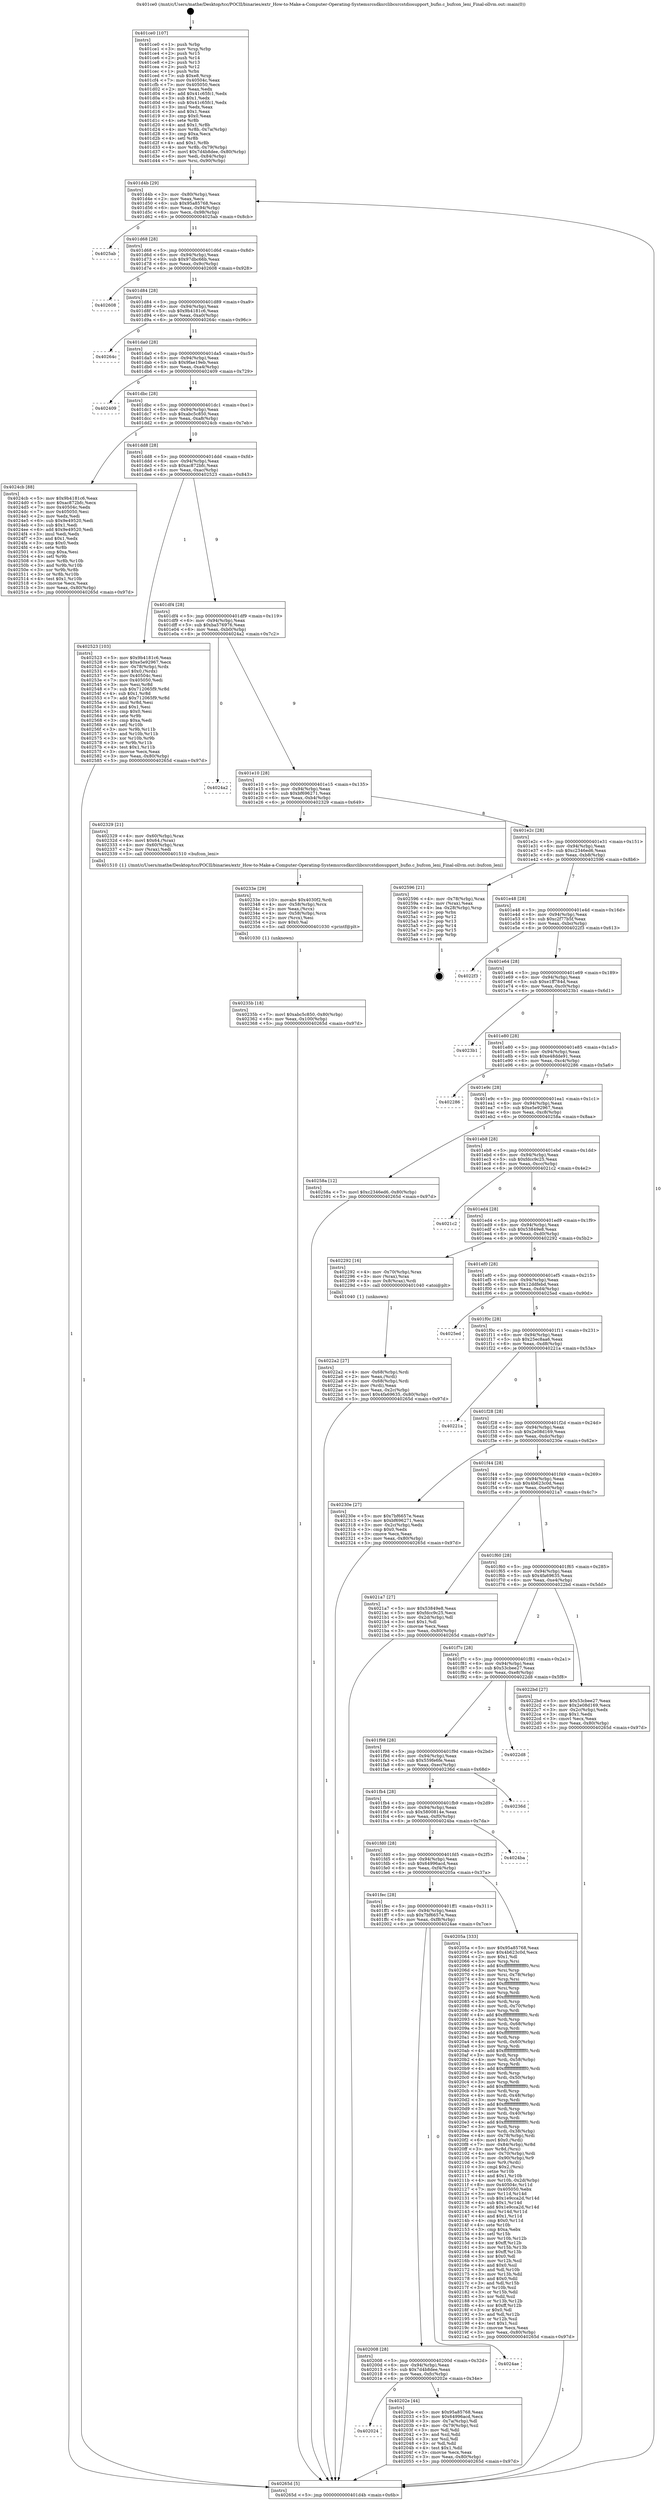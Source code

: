 digraph "0x401ce0" {
  label = "0x401ce0 (/mnt/c/Users/mathe/Desktop/tcc/POCII/binaries/extr_How-to-Make-a-Computer-Operating-Systemsrcsdksrclibcsrcstdiosupport_bufio.c_bufcon_leni_Final-ollvm.out::main(0))"
  labelloc = "t"
  node[shape=record]

  Entry [label="",width=0.3,height=0.3,shape=circle,fillcolor=black,style=filled]
  "0x401d4b" [label="{
     0x401d4b [29]\l
     | [instrs]\l
     &nbsp;&nbsp;0x401d4b \<+3\>: mov -0x80(%rbp),%eax\l
     &nbsp;&nbsp;0x401d4e \<+2\>: mov %eax,%ecx\l
     &nbsp;&nbsp;0x401d50 \<+6\>: sub $0x95a85768,%ecx\l
     &nbsp;&nbsp;0x401d56 \<+6\>: mov %eax,-0x94(%rbp)\l
     &nbsp;&nbsp;0x401d5c \<+6\>: mov %ecx,-0x98(%rbp)\l
     &nbsp;&nbsp;0x401d62 \<+6\>: je 00000000004025ab \<main+0x8cb\>\l
  }"]
  "0x4025ab" [label="{
     0x4025ab\l
  }", style=dashed]
  "0x401d68" [label="{
     0x401d68 [28]\l
     | [instrs]\l
     &nbsp;&nbsp;0x401d68 \<+5\>: jmp 0000000000401d6d \<main+0x8d\>\l
     &nbsp;&nbsp;0x401d6d \<+6\>: mov -0x94(%rbp),%eax\l
     &nbsp;&nbsp;0x401d73 \<+5\>: sub $0x97dbc66b,%eax\l
     &nbsp;&nbsp;0x401d78 \<+6\>: mov %eax,-0x9c(%rbp)\l
     &nbsp;&nbsp;0x401d7e \<+6\>: je 0000000000402608 \<main+0x928\>\l
  }"]
  Exit [label="",width=0.3,height=0.3,shape=circle,fillcolor=black,style=filled,peripheries=2]
  "0x402608" [label="{
     0x402608\l
  }", style=dashed]
  "0x401d84" [label="{
     0x401d84 [28]\l
     | [instrs]\l
     &nbsp;&nbsp;0x401d84 \<+5\>: jmp 0000000000401d89 \<main+0xa9\>\l
     &nbsp;&nbsp;0x401d89 \<+6\>: mov -0x94(%rbp),%eax\l
     &nbsp;&nbsp;0x401d8f \<+5\>: sub $0x9b4181c6,%eax\l
     &nbsp;&nbsp;0x401d94 \<+6\>: mov %eax,-0xa0(%rbp)\l
     &nbsp;&nbsp;0x401d9a \<+6\>: je 000000000040264c \<main+0x96c\>\l
  }"]
  "0x40235b" [label="{
     0x40235b [18]\l
     | [instrs]\l
     &nbsp;&nbsp;0x40235b \<+7\>: movl $0xabc5c850,-0x80(%rbp)\l
     &nbsp;&nbsp;0x402362 \<+6\>: mov %eax,-0x100(%rbp)\l
     &nbsp;&nbsp;0x402368 \<+5\>: jmp 000000000040265d \<main+0x97d\>\l
  }"]
  "0x40264c" [label="{
     0x40264c\l
  }", style=dashed]
  "0x401da0" [label="{
     0x401da0 [28]\l
     | [instrs]\l
     &nbsp;&nbsp;0x401da0 \<+5\>: jmp 0000000000401da5 \<main+0xc5\>\l
     &nbsp;&nbsp;0x401da5 \<+6\>: mov -0x94(%rbp),%eax\l
     &nbsp;&nbsp;0x401dab \<+5\>: sub $0x9fae19eb,%eax\l
     &nbsp;&nbsp;0x401db0 \<+6\>: mov %eax,-0xa4(%rbp)\l
     &nbsp;&nbsp;0x401db6 \<+6\>: je 0000000000402409 \<main+0x729\>\l
  }"]
  "0x40233e" [label="{
     0x40233e [29]\l
     | [instrs]\l
     &nbsp;&nbsp;0x40233e \<+10\>: movabs $0x4030f2,%rdi\l
     &nbsp;&nbsp;0x402348 \<+4\>: mov -0x58(%rbp),%rcx\l
     &nbsp;&nbsp;0x40234c \<+2\>: mov %eax,(%rcx)\l
     &nbsp;&nbsp;0x40234e \<+4\>: mov -0x58(%rbp),%rcx\l
     &nbsp;&nbsp;0x402352 \<+2\>: mov (%rcx),%esi\l
     &nbsp;&nbsp;0x402354 \<+2\>: mov $0x0,%al\l
     &nbsp;&nbsp;0x402356 \<+5\>: call 0000000000401030 \<printf@plt\>\l
     | [calls]\l
     &nbsp;&nbsp;0x401030 \{1\} (unknown)\l
  }"]
  "0x402409" [label="{
     0x402409\l
  }", style=dashed]
  "0x401dbc" [label="{
     0x401dbc [28]\l
     | [instrs]\l
     &nbsp;&nbsp;0x401dbc \<+5\>: jmp 0000000000401dc1 \<main+0xe1\>\l
     &nbsp;&nbsp;0x401dc1 \<+6\>: mov -0x94(%rbp),%eax\l
     &nbsp;&nbsp;0x401dc7 \<+5\>: sub $0xabc5c850,%eax\l
     &nbsp;&nbsp;0x401dcc \<+6\>: mov %eax,-0xa8(%rbp)\l
     &nbsp;&nbsp;0x401dd2 \<+6\>: je 00000000004024cb \<main+0x7eb\>\l
  }"]
  "0x4022a2" [label="{
     0x4022a2 [27]\l
     | [instrs]\l
     &nbsp;&nbsp;0x4022a2 \<+4\>: mov -0x68(%rbp),%rdi\l
     &nbsp;&nbsp;0x4022a6 \<+2\>: mov %eax,(%rdi)\l
     &nbsp;&nbsp;0x4022a8 \<+4\>: mov -0x68(%rbp),%rdi\l
     &nbsp;&nbsp;0x4022ac \<+2\>: mov (%rdi),%eax\l
     &nbsp;&nbsp;0x4022ae \<+3\>: mov %eax,-0x2c(%rbp)\l
     &nbsp;&nbsp;0x4022b1 \<+7\>: movl $0x4fa69635,-0x80(%rbp)\l
     &nbsp;&nbsp;0x4022b8 \<+5\>: jmp 000000000040265d \<main+0x97d\>\l
  }"]
  "0x4024cb" [label="{
     0x4024cb [88]\l
     | [instrs]\l
     &nbsp;&nbsp;0x4024cb \<+5\>: mov $0x9b4181c6,%eax\l
     &nbsp;&nbsp;0x4024d0 \<+5\>: mov $0xac872bfc,%ecx\l
     &nbsp;&nbsp;0x4024d5 \<+7\>: mov 0x40504c,%edx\l
     &nbsp;&nbsp;0x4024dc \<+7\>: mov 0x405050,%esi\l
     &nbsp;&nbsp;0x4024e3 \<+2\>: mov %edx,%edi\l
     &nbsp;&nbsp;0x4024e5 \<+6\>: sub $0x9e49520,%edi\l
     &nbsp;&nbsp;0x4024eb \<+3\>: sub $0x1,%edi\l
     &nbsp;&nbsp;0x4024ee \<+6\>: add $0x9e49520,%edi\l
     &nbsp;&nbsp;0x4024f4 \<+3\>: imul %edi,%edx\l
     &nbsp;&nbsp;0x4024f7 \<+3\>: and $0x1,%edx\l
     &nbsp;&nbsp;0x4024fa \<+3\>: cmp $0x0,%edx\l
     &nbsp;&nbsp;0x4024fd \<+4\>: sete %r8b\l
     &nbsp;&nbsp;0x402501 \<+3\>: cmp $0xa,%esi\l
     &nbsp;&nbsp;0x402504 \<+4\>: setl %r9b\l
     &nbsp;&nbsp;0x402508 \<+3\>: mov %r8b,%r10b\l
     &nbsp;&nbsp;0x40250b \<+3\>: and %r9b,%r10b\l
     &nbsp;&nbsp;0x40250e \<+3\>: xor %r9b,%r8b\l
     &nbsp;&nbsp;0x402511 \<+3\>: or %r8b,%r10b\l
     &nbsp;&nbsp;0x402514 \<+4\>: test $0x1,%r10b\l
     &nbsp;&nbsp;0x402518 \<+3\>: cmovne %ecx,%eax\l
     &nbsp;&nbsp;0x40251b \<+3\>: mov %eax,-0x80(%rbp)\l
     &nbsp;&nbsp;0x40251e \<+5\>: jmp 000000000040265d \<main+0x97d\>\l
  }"]
  "0x401dd8" [label="{
     0x401dd8 [28]\l
     | [instrs]\l
     &nbsp;&nbsp;0x401dd8 \<+5\>: jmp 0000000000401ddd \<main+0xfd\>\l
     &nbsp;&nbsp;0x401ddd \<+6\>: mov -0x94(%rbp),%eax\l
     &nbsp;&nbsp;0x401de3 \<+5\>: sub $0xac872bfc,%eax\l
     &nbsp;&nbsp;0x401de8 \<+6\>: mov %eax,-0xac(%rbp)\l
     &nbsp;&nbsp;0x401dee \<+6\>: je 0000000000402523 \<main+0x843\>\l
  }"]
  "0x401ce0" [label="{
     0x401ce0 [107]\l
     | [instrs]\l
     &nbsp;&nbsp;0x401ce0 \<+1\>: push %rbp\l
     &nbsp;&nbsp;0x401ce1 \<+3\>: mov %rsp,%rbp\l
     &nbsp;&nbsp;0x401ce4 \<+2\>: push %r15\l
     &nbsp;&nbsp;0x401ce6 \<+2\>: push %r14\l
     &nbsp;&nbsp;0x401ce8 \<+2\>: push %r13\l
     &nbsp;&nbsp;0x401cea \<+2\>: push %r12\l
     &nbsp;&nbsp;0x401cec \<+1\>: push %rbx\l
     &nbsp;&nbsp;0x401ced \<+7\>: sub $0xe8,%rsp\l
     &nbsp;&nbsp;0x401cf4 \<+7\>: mov 0x40504c,%eax\l
     &nbsp;&nbsp;0x401cfb \<+7\>: mov 0x405050,%ecx\l
     &nbsp;&nbsp;0x401d02 \<+2\>: mov %eax,%edx\l
     &nbsp;&nbsp;0x401d04 \<+6\>: add $0x41c65fc1,%edx\l
     &nbsp;&nbsp;0x401d0a \<+3\>: sub $0x1,%edx\l
     &nbsp;&nbsp;0x401d0d \<+6\>: sub $0x41c65fc1,%edx\l
     &nbsp;&nbsp;0x401d13 \<+3\>: imul %edx,%eax\l
     &nbsp;&nbsp;0x401d16 \<+3\>: and $0x1,%eax\l
     &nbsp;&nbsp;0x401d19 \<+3\>: cmp $0x0,%eax\l
     &nbsp;&nbsp;0x401d1c \<+4\>: sete %r8b\l
     &nbsp;&nbsp;0x401d20 \<+4\>: and $0x1,%r8b\l
     &nbsp;&nbsp;0x401d24 \<+4\>: mov %r8b,-0x7a(%rbp)\l
     &nbsp;&nbsp;0x401d28 \<+3\>: cmp $0xa,%ecx\l
     &nbsp;&nbsp;0x401d2b \<+4\>: setl %r8b\l
     &nbsp;&nbsp;0x401d2f \<+4\>: and $0x1,%r8b\l
     &nbsp;&nbsp;0x401d33 \<+4\>: mov %r8b,-0x79(%rbp)\l
     &nbsp;&nbsp;0x401d37 \<+7\>: movl $0x7d4b8dee,-0x80(%rbp)\l
     &nbsp;&nbsp;0x401d3e \<+6\>: mov %edi,-0x84(%rbp)\l
     &nbsp;&nbsp;0x401d44 \<+7\>: mov %rsi,-0x90(%rbp)\l
  }"]
  "0x402523" [label="{
     0x402523 [103]\l
     | [instrs]\l
     &nbsp;&nbsp;0x402523 \<+5\>: mov $0x9b4181c6,%eax\l
     &nbsp;&nbsp;0x402528 \<+5\>: mov $0xe5e92967,%ecx\l
     &nbsp;&nbsp;0x40252d \<+4\>: mov -0x78(%rbp),%rdx\l
     &nbsp;&nbsp;0x402531 \<+6\>: movl $0x0,(%rdx)\l
     &nbsp;&nbsp;0x402537 \<+7\>: mov 0x40504c,%esi\l
     &nbsp;&nbsp;0x40253e \<+7\>: mov 0x405050,%edi\l
     &nbsp;&nbsp;0x402545 \<+3\>: mov %esi,%r8d\l
     &nbsp;&nbsp;0x402548 \<+7\>: sub $0x712065f9,%r8d\l
     &nbsp;&nbsp;0x40254f \<+4\>: sub $0x1,%r8d\l
     &nbsp;&nbsp;0x402553 \<+7\>: add $0x712065f9,%r8d\l
     &nbsp;&nbsp;0x40255a \<+4\>: imul %r8d,%esi\l
     &nbsp;&nbsp;0x40255e \<+3\>: and $0x1,%esi\l
     &nbsp;&nbsp;0x402561 \<+3\>: cmp $0x0,%esi\l
     &nbsp;&nbsp;0x402564 \<+4\>: sete %r9b\l
     &nbsp;&nbsp;0x402568 \<+3\>: cmp $0xa,%edi\l
     &nbsp;&nbsp;0x40256b \<+4\>: setl %r10b\l
     &nbsp;&nbsp;0x40256f \<+3\>: mov %r9b,%r11b\l
     &nbsp;&nbsp;0x402572 \<+3\>: and %r10b,%r11b\l
     &nbsp;&nbsp;0x402575 \<+3\>: xor %r10b,%r9b\l
     &nbsp;&nbsp;0x402578 \<+3\>: or %r9b,%r11b\l
     &nbsp;&nbsp;0x40257b \<+4\>: test $0x1,%r11b\l
     &nbsp;&nbsp;0x40257f \<+3\>: cmovne %ecx,%eax\l
     &nbsp;&nbsp;0x402582 \<+3\>: mov %eax,-0x80(%rbp)\l
     &nbsp;&nbsp;0x402585 \<+5\>: jmp 000000000040265d \<main+0x97d\>\l
  }"]
  "0x401df4" [label="{
     0x401df4 [28]\l
     | [instrs]\l
     &nbsp;&nbsp;0x401df4 \<+5\>: jmp 0000000000401df9 \<main+0x119\>\l
     &nbsp;&nbsp;0x401df9 \<+6\>: mov -0x94(%rbp),%eax\l
     &nbsp;&nbsp;0x401dff \<+5\>: sub $0xba576976,%eax\l
     &nbsp;&nbsp;0x401e04 \<+6\>: mov %eax,-0xb0(%rbp)\l
     &nbsp;&nbsp;0x401e0a \<+6\>: je 00000000004024a2 \<main+0x7c2\>\l
  }"]
  "0x40265d" [label="{
     0x40265d [5]\l
     | [instrs]\l
     &nbsp;&nbsp;0x40265d \<+5\>: jmp 0000000000401d4b \<main+0x6b\>\l
  }"]
  "0x4024a2" [label="{
     0x4024a2\l
  }", style=dashed]
  "0x401e10" [label="{
     0x401e10 [28]\l
     | [instrs]\l
     &nbsp;&nbsp;0x401e10 \<+5\>: jmp 0000000000401e15 \<main+0x135\>\l
     &nbsp;&nbsp;0x401e15 \<+6\>: mov -0x94(%rbp),%eax\l
     &nbsp;&nbsp;0x401e1b \<+5\>: sub $0xbf696271,%eax\l
     &nbsp;&nbsp;0x401e20 \<+6\>: mov %eax,-0xb4(%rbp)\l
     &nbsp;&nbsp;0x401e26 \<+6\>: je 0000000000402329 \<main+0x649\>\l
  }"]
  "0x402024" [label="{
     0x402024\l
  }", style=dashed]
  "0x402329" [label="{
     0x402329 [21]\l
     | [instrs]\l
     &nbsp;&nbsp;0x402329 \<+4\>: mov -0x60(%rbp),%rax\l
     &nbsp;&nbsp;0x40232d \<+6\>: movl $0x64,(%rax)\l
     &nbsp;&nbsp;0x402333 \<+4\>: mov -0x60(%rbp),%rax\l
     &nbsp;&nbsp;0x402337 \<+2\>: mov (%rax),%edi\l
     &nbsp;&nbsp;0x402339 \<+5\>: call 0000000000401510 \<bufcon_leni\>\l
     | [calls]\l
     &nbsp;&nbsp;0x401510 \{1\} (/mnt/c/Users/mathe/Desktop/tcc/POCII/binaries/extr_How-to-Make-a-Computer-Operating-Systemsrcsdksrclibcsrcstdiosupport_bufio.c_bufcon_leni_Final-ollvm.out::bufcon_leni)\l
  }"]
  "0x401e2c" [label="{
     0x401e2c [28]\l
     | [instrs]\l
     &nbsp;&nbsp;0x401e2c \<+5\>: jmp 0000000000401e31 \<main+0x151\>\l
     &nbsp;&nbsp;0x401e31 \<+6\>: mov -0x94(%rbp),%eax\l
     &nbsp;&nbsp;0x401e37 \<+5\>: sub $0xc2346ed6,%eax\l
     &nbsp;&nbsp;0x401e3c \<+6\>: mov %eax,-0xb8(%rbp)\l
     &nbsp;&nbsp;0x401e42 \<+6\>: je 0000000000402596 \<main+0x8b6\>\l
  }"]
  "0x40202e" [label="{
     0x40202e [44]\l
     | [instrs]\l
     &nbsp;&nbsp;0x40202e \<+5\>: mov $0x95a85768,%eax\l
     &nbsp;&nbsp;0x402033 \<+5\>: mov $0x64996acd,%ecx\l
     &nbsp;&nbsp;0x402038 \<+3\>: mov -0x7a(%rbp),%dl\l
     &nbsp;&nbsp;0x40203b \<+4\>: mov -0x79(%rbp),%sil\l
     &nbsp;&nbsp;0x40203f \<+3\>: mov %dl,%dil\l
     &nbsp;&nbsp;0x402042 \<+3\>: and %sil,%dil\l
     &nbsp;&nbsp;0x402045 \<+3\>: xor %sil,%dl\l
     &nbsp;&nbsp;0x402048 \<+3\>: or %dl,%dil\l
     &nbsp;&nbsp;0x40204b \<+4\>: test $0x1,%dil\l
     &nbsp;&nbsp;0x40204f \<+3\>: cmovne %ecx,%eax\l
     &nbsp;&nbsp;0x402052 \<+3\>: mov %eax,-0x80(%rbp)\l
     &nbsp;&nbsp;0x402055 \<+5\>: jmp 000000000040265d \<main+0x97d\>\l
  }"]
  "0x402596" [label="{
     0x402596 [21]\l
     | [instrs]\l
     &nbsp;&nbsp;0x402596 \<+4\>: mov -0x78(%rbp),%rax\l
     &nbsp;&nbsp;0x40259a \<+2\>: mov (%rax),%eax\l
     &nbsp;&nbsp;0x40259c \<+4\>: lea -0x28(%rbp),%rsp\l
     &nbsp;&nbsp;0x4025a0 \<+1\>: pop %rbx\l
     &nbsp;&nbsp;0x4025a1 \<+2\>: pop %r12\l
     &nbsp;&nbsp;0x4025a3 \<+2\>: pop %r13\l
     &nbsp;&nbsp;0x4025a5 \<+2\>: pop %r14\l
     &nbsp;&nbsp;0x4025a7 \<+2\>: pop %r15\l
     &nbsp;&nbsp;0x4025a9 \<+1\>: pop %rbp\l
     &nbsp;&nbsp;0x4025aa \<+1\>: ret\l
  }"]
  "0x401e48" [label="{
     0x401e48 [28]\l
     | [instrs]\l
     &nbsp;&nbsp;0x401e48 \<+5\>: jmp 0000000000401e4d \<main+0x16d\>\l
     &nbsp;&nbsp;0x401e4d \<+6\>: mov -0x94(%rbp),%eax\l
     &nbsp;&nbsp;0x401e53 \<+5\>: sub $0xc2f77b5f,%eax\l
     &nbsp;&nbsp;0x401e58 \<+6\>: mov %eax,-0xbc(%rbp)\l
     &nbsp;&nbsp;0x401e5e \<+6\>: je 00000000004022f3 \<main+0x613\>\l
  }"]
  "0x402008" [label="{
     0x402008 [28]\l
     | [instrs]\l
     &nbsp;&nbsp;0x402008 \<+5\>: jmp 000000000040200d \<main+0x32d\>\l
     &nbsp;&nbsp;0x40200d \<+6\>: mov -0x94(%rbp),%eax\l
     &nbsp;&nbsp;0x402013 \<+5\>: sub $0x7d4b8dee,%eax\l
     &nbsp;&nbsp;0x402018 \<+6\>: mov %eax,-0xfc(%rbp)\l
     &nbsp;&nbsp;0x40201e \<+6\>: je 000000000040202e \<main+0x34e\>\l
  }"]
  "0x4022f3" [label="{
     0x4022f3\l
  }", style=dashed]
  "0x401e64" [label="{
     0x401e64 [28]\l
     | [instrs]\l
     &nbsp;&nbsp;0x401e64 \<+5\>: jmp 0000000000401e69 \<main+0x189\>\l
     &nbsp;&nbsp;0x401e69 \<+6\>: mov -0x94(%rbp),%eax\l
     &nbsp;&nbsp;0x401e6f \<+5\>: sub $0xe1ff784d,%eax\l
     &nbsp;&nbsp;0x401e74 \<+6\>: mov %eax,-0xc0(%rbp)\l
     &nbsp;&nbsp;0x401e7a \<+6\>: je 00000000004023b1 \<main+0x6d1\>\l
  }"]
  "0x4024ae" [label="{
     0x4024ae\l
  }", style=dashed]
  "0x4023b1" [label="{
     0x4023b1\l
  }", style=dashed]
  "0x401e80" [label="{
     0x401e80 [28]\l
     | [instrs]\l
     &nbsp;&nbsp;0x401e80 \<+5\>: jmp 0000000000401e85 \<main+0x1a5\>\l
     &nbsp;&nbsp;0x401e85 \<+6\>: mov -0x94(%rbp),%eax\l
     &nbsp;&nbsp;0x401e8b \<+5\>: sub $0xe48dde91,%eax\l
     &nbsp;&nbsp;0x401e90 \<+6\>: mov %eax,-0xc4(%rbp)\l
     &nbsp;&nbsp;0x401e96 \<+6\>: je 0000000000402286 \<main+0x5a6\>\l
  }"]
  "0x401fec" [label="{
     0x401fec [28]\l
     | [instrs]\l
     &nbsp;&nbsp;0x401fec \<+5\>: jmp 0000000000401ff1 \<main+0x311\>\l
     &nbsp;&nbsp;0x401ff1 \<+6\>: mov -0x94(%rbp),%eax\l
     &nbsp;&nbsp;0x401ff7 \<+5\>: sub $0x7bf6657e,%eax\l
     &nbsp;&nbsp;0x401ffc \<+6\>: mov %eax,-0xf8(%rbp)\l
     &nbsp;&nbsp;0x402002 \<+6\>: je 00000000004024ae \<main+0x7ce\>\l
  }"]
  "0x402286" [label="{
     0x402286\l
  }", style=dashed]
  "0x401e9c" [label="{
     0x401e9c [28]\l
     | [instrs]\l
     &nbsp;&nbsp;0x401e9c \<+5\>: jmp 0000000000401ea1 \<main+0x1c1\>\l
     &nbsp;&nbsp;0x401ea1 \<+6\>: mov -0x94(%rbp),%eax\l
     &nbsp;&nbsp;0x401ea7 \<+5\>: sub $0xe5e92967,%eax\l
     &nbsp;&nbsp;0x401eac \<+6\>: mov %eax,-0xc8(%rbp)\l
     &nbsp;&nbsp;0x401eb2 \<+6\>: je 000000000040258a \<main+0x8aa\>\l
  }"]
  "0x40205a" [label="{
     0x40205a [333]\l
     | [instrs]\l
     &nbsp;&nbsp;0x40205a \<+5\>: mov $0x95a85768,%eax\l
     &nbsp;&nbsp;0x40205f \<+5\>: mov $0x4b623c0d,%ecx\l
     &nbsp;&nbsp;0x402064 \<+2\>: mov $0x1,%dl\l
     &nbsp;&nbsp;0x402066 \<+3\>: mov %rsp,%rsi\l
     &nbsp;&nbsp;0x402069 \<+4\>: add $0xfffffffffffffff0,%rsi\l
     &nbsp;&nbsp;0x40206d \<+3\>: mov %rsi,%rsp\l
     &nbsp;&nbsp;0x402070 \<+4\>: mov %rsi,-0x78(%rbp)\l
     &nbsp;&nbsp;0x402074 \<+3\>: mov %rsp,%rsi\l
     &nbsp;&nbsp;0x402077 \<+4\>: add $0xfffffffffffffff0,%rsi\l
     &nbsp;&nbsp;0x40207b \<+3\>: mov %rsi,%rsp\l
     &nbsp;&nbsp;0x40207e \<+3\>: mov %rsp,%rdi\l
     &nbsp;&nbsp;0x402081 \<+4\>: add $0xfffffffffffffff0,%rdi\l
     &nbsp;&nbsp;0x402085 \<+3\>: mov %rdi,%rsp\l
     &nbsp;&nbsp;0x402088 \<+4\>: mov %rdi,-0x70(%rbp)\l
     &nbsp;&nbsp;0x40208c \<+3\>: mov %rsp,%rdi\l
     &nbsp;&nbsp;0x40208f \<+4\>: add $0xfffffffffffffff0,%rdi\l
     &nbsp;&nbsp;0x402093 \<+3\>: mov %rdi,%rsp\l
     &nbsp;&nbsp;0x402096 \<+4\>: mov %rdi,-0x68(%rbp)\l
     &nbsp;&nbsp;0x40209a \<+3\>: mov %rsp,%rdi\l
     &nbsp;&nbsp;0x40209d \<+4\>: add $0xfffffffffffffff0,%rdi\l
     &nbsp;&nbsp;0x4020a1 \<+3\>: mov %rdi,%rsp\l
     &nbsp;&nbsp;0x4020a4 \<+4\>: mov %rdi,-0x60(%rbp)\l
     &nbsp;&nbsp;0x4020a8 \<+3\>: mov %rsp,%rdi\l
     &nbsp;&nbsp;0x4020ab \<+4\>: add $0xfffffffffffffff0,%rdi\l
     &nbsp;&nbsp;0x4020af \<+3\>: mov %rdi,%rsp\l
     &nbsp;&nbsp;0x4020b2 \<+4\>: mov %rdi,-0x58(%rbp)\l
     &nbsp;&nbsp;0x4020b6 \<+3\>: mov %rsp,%rdi\l
     &nbsp;&nbsp;0x4020b9 \<+4\>: add $0xfffffffffffffff0,%rdi\l
     &nbsp;&nbsp;0x4020bd \<+3\>: mov %rdi,%rsp\l
     &nbsp;&nbsp;0x4020c0 \<+4\>: mov %rdi,-0x50(%rbp)\l
     &nbsp;&nbsp;0x4020c4 \<+3\>: mov %rsp,%rdi\l
     &nbsp;&nbsp;0x4020c7 \<+4\>: add $0xfffffffffffffff0,%rdi\l
     &nbsp;&nbsp;0x4020cb \<+3\>: mov %rdi,%rsp\l
     &nbsp;&nbsp;0x4020ce \<+4\>: mov %rdi,-0x48(%rbp)\l
     &nbsp;&nbsp;0x4020d2 \<+3\>: mov %rsp,%rdi\l
     &nbsp;&nbsp;0x4020d5 \<+4\>: add $0xfffffffffffffff0,%rdi\l
     &nbsp;&nbsp;0x4020d9 \<+3\>: mov %rdi,%rsp\l
     &nbsp;&nbsp;0x4020dc \<+4\>: mov %rdi,-0x40(%rbp)\l
     &nbsp;&nbsp;0x4020e0 \<+3\>: mov %rsp,%rdi\l
     &nbsp;&nbsp;0x4020e3 \<+4\>: add $0xfffffffffffffff0,%rdi\l
     &nbsp;&nbsp;0x4020e7 \<+3\>: mov %rdi,%rsp\l
     &nbsp;&nbsp;0x4020ea \<+4\>: mov %rdi,-0x38(%rbp)\l
     &nbsp;&nbsp;0x4020ee \<+4\>: mov -0x78(%rbp),%rdi\l
     &nbsp;&nbsp;0x4020f2 \<+6\>: movl $0x0,(%rdi)\l
     &nbsp;&nbsp;0x4020f8 \<+7\>: mov -0x84(%rbp),%r8d\l
     &nbsp;&nbsp;0x4020ff \<+3\>: mov %r8d,(%rsi)\l
     &nbsp;&nbsp;0x402102 \<+4\>: mov -0x70(%rbp),%rdi\l
     &nbsp;&nbsp;0x402106 \<+7\>: mov -0x90(%rbp),%r9\l
     &nbsp;&nbsp;0x40210d \<+3\>: mov %r9,(%rdi)\l
     &nbsp;&nbsp;0x402110 \<+3\>: cmpl $0x2,(%rsi)\l
     &nbsp;&nbsp;0x402113 \<+4\>: setne %r10b\l
     &nbsp;&nbsp;0x402117 \<+4\>: and $0x1,%r10b\l
     &nbsp;&nbsp;0x40211b \<+4\>: mov %r10b,-0x2d(%rbp)\l
     &nbsp;&nbsp;0x40211f \<+8\>: mov 0x40504c,%r11d\l
     &nbsp;&nbsp;0x402127 \<+7\>: mov 0x405050,%ebx\l
     &nbsp;&nbsp;0x40212e \<+3\>: mov %r11d,%r14d\l
     &nbsp;&nbsp;0x402131 \<+7\>: sub $0x1e9cca2d,%r14d\l
     &nbsp;&nbsp;0x402138 \<+4\>: sub $0x1,%r14d\l
     &nbsp;&nbsp;0x40213c \<+7\>: add $0x1e9cca2d,%r14d\l
     &nbsp;&nbsp;0x402143 \<+4\>: imul %r14d,%r11d\l
     &nbsp;&nbsp;0x402147 \<+4\>: and $0x1,%r11d\l
     &nbsp;&nbsp;0x40214b \<+4\>: cmp $0x0,%r11d\l
     &nbsp;&nbsp;0x40214f \<+4\>: sete %r10b\l
     &nbsp;&nbsp;0x402153 \<+3\>: cmp $0xa,%ebx\l
     &nbsp;&nbsp;0x402156 \<+4\>: setl %r15b\l
     &nbsp;&nbsp;0x40215a \<+3\>: mov %r10b,%r12b\l
     &nbsp;&nbsp;0x40215d \<+4\>: xor $0xff,%r12b\l
     &nbsp;&nbsp;0x402161 \<+3\>: mov %r15b,%r13b\l
     &nbsp;&nbsp;0x402164 \<+4\>: xor $0xff,%r13b\l
     &nbsp;&nbsp;0x402168 \<+3\>: xor $0x0,%dl\l
     &nbsp;&nbsp;0x40216b \<+3\>: mov %r12b,%sil\l
     &nbsp;&nbsp;0x40216e \<+4\>: and $0x0,%sil\l
     &nbsp;&nbsp;0x402172 \<+3\>: and %dl,%r10b\l
     &nbsp;&nbsp;0x402175 \<+3\>: mov %r13b,%dil\l
     &nbsp;&nbsp;0x402178 \<+4\>: and $0x0,%dil\l
     &nbsp;&nbsp;0x40217c \<+3\>: and %dl,%r15b\l
     &nbsp;&nbsp;0x40217f \<+3\>: or %r10b,%sil\l
     &nbsp;&nbsp;0x402182 \<+3\>: or %r15b,%dil\l
     &nbsp;&nbsp;0x402185 \<+3\>: xor %dil,%sil\l
     &nbsp;&nbsp;0x402188 \<+3\>: or %r13b,%r12b\l
     &nbsp;&nbsp;0x40218b \<+4\>: xor $0xff,%r12b\l
     &nbsp;&nbsp;0x40218f \<+3\>: or $0x0,%dl\l
     &nbsp;&nbsp;0x402192 \<+3\>: and %dl,%r12b\l
     &nbsp;&nbsp;0x402195 \<+3\>: or %r12b,%sil\l
     &nbsp;&nbsp;0x402198 \<+4\>: test $0x1,%sil\l
     &nbsp;&nbsp;0x40219c \<+3\>: cmovne %ecx,%eax\l
     &nbsp;&nbsp;0x40219f \<+3\>: mov %eax,-0x80(%rbp)\l
     &nbsp;&nbsp;0x4021a2 \<+5\>: jmp 000000000040265d \<main+0x97d\>\l
  }"]
  "0x40258a" [label="{
     0x40258a [12]\l
     | [instrs]\l
     &nbsp;&nbsp;0x40258a \<+7\>: movl $0xc2346ed6,-0x80(%rbp)\l
     &nbsp;&nbsp;0x402591 \<+5\>: jmp 000000000040265d \<main+0x97d\>\l
  }"]
  "0x401eb8" [label="{
     0x401eb8 [28]\l
     | [instrs]\l
     &nbsp;&nbsp;0x401eb8 \<+5\>: jmp 0000000000401ebd \<main+0x1dd\>\l
     &nbsp;&nbsp;0x401ebd \<+6\>: mov -0x94(%rbp),%eax\l
     &nbsp;&nbsp;0x401ec3 \<+5\>: sub $0xfdcc9c25,%eax\l
     &nbsp;&nbsp;0x401ec8 \<+6\>: mov %eax,-0xcc(%rbp)\l
     &nbsp;&nbsp;0x401ece \<+6\>: je 00000000004021c2 \<main+0x4e2\>\l
  }"]
  "0x401fd0" [label="{
     0x401fd0 [28]\l
     | [instrs]\l
     &nbsp;&nbsp;0x401fd0 \<+5\>: jmp 0000000000401fd5 \<main+0x2f5\>\l
     &nbsp;&nbsp;0x401fd5 \<+6\>: mov -0x94(%rbp),%eax\l
     &nbsp;&nbsp;0x401fdb \<+5\>: sub $0x64996acd,%eax\l
     &nbsp;&nbsp;0x401fe0 \<+6\>: mov %eax,-0xf4(%rbp)\l
     &nbsp;&nbsp;0x401fe6 \<+6\>: je 000000000040205a \<main+0x37a\>\l
  }"]
  "0x4021c2" [label="{
     0x4021c2\l
  }", style=dashed]
  "0x401ed4" [label="{
     0x401ed4 [28]\l
     | [instrs]\l
     &nbsp;&nbsp;0x401ed4 \<+5\>: jmp 0000000000401ed9 \<main+0x1f9\>\l
     &nbsp;&nbsp;0x401ed9 \<+6\>: mov -0x94(%rbp),%eax\l
     &nbsp;&nbsp;0x401edf \<+5\>: sub $0x53849e8,%eax\l
     &nbsp;&nbsp;0x401ee4 \<+6\>: mov %eax,-0xd0(%rbp)\l
     &nbsp;&nbsp;0x401eea \<+6\>: je 0000000000402292 \<main+0x5b2\>\l
  }"]
  "0x4024ba" [label="{
     0x4024ba\l
  }", style=dashed]
  "0x402292" [label="{
     0x402292 [16]\l
     | [instrs]\l
     &nbsp;&nbsp;0x402292 \<+4\>: mov -0x70(%rbp),%rax\l
     &nbsp;&nbsp;0x402296 \<+3\>: mov (%rax),%rax\l
     &nbsp;&nbsp;0x402299 \<+4\>: mov 0x8(%rax),%rdi\l
     &nbsp;&nbsp;0x40229d \<+5\>: call 0000000000401040 \<atoi@plt\>\l
     | [calls]\l
     &nbsp;&nbsp;0x401040 \{1\} (unknown)\l
  }"]
  "0x401ef0" [label="{
     0x401ef0 [28]\l
     | [instrs]\l
     &nbsp;&nbsp;0x401ef0 \<+5\>: jmp 0000000000401ef5 \<main+0x215\>\l
     &nbsp;&nbsp;0x401ef5 \<+6\>: mov -0x94(%rbp),%eax\l
     &nbsp;&nbsp;0x401efb \<+5\>: sub $0x12ddfebd,%eax\l
     &nbsp;&nbsp;0x401f00 \<+6\>: mov %eax,-0xd4(%rbp)\l
     &nbsp;&nbsp;0x401f06 \<+6\>: je 00000000004025ed \<main+0x90d\>\l
  }"]
  "0x401fb4" [label="{
     0x401fb4 [28]\l
     | [instrs]\l
     &nbsp;&nbsp;0x401fb4 \<+5\>: jmp 0000000000401fb9 \<main+0x2d9\>\l
     &nbsp;&nbsp;0x401fb9 \<+6\>: mov -0x94(%rbp),%eax\l
     &nbsp;&nbsp;0x401fbf \<+5\>: sub $0x5800814e,%eax\l
     &nbsp;&nbsp;0x401fc4 \<+6\>: mov %eax,-0xf0(%rbp)\l
     &nbsp;&nbsp;0x401fca \<+6\>: je 00000000004024ba \<main+0x7da\>\l
  }"]
  "0x4025ed" [label="{
     0x4025ed\l
  }", style=dashed]
  "0x401f0c" [label="{
     0x401f0c [28]\l
     | [instrs]\l
     &nbsp;&nbsp;0x401f0c \<+5\>: jmp 0000000000401f11 \<main+0x231\>\l
     &nbsp;&nbsp;0x401f11 \<+6\>: mov -0x94(%rbp),%eax\l
     &nbsp;&nbsp;0x401f17 \<+5\>: sub $0x25ec8aa6,%eax\l
     &nbsp;&nbsp;0x401f1c \<+6\>: mov %eax,-0xd8(%rbp)\l
     &nbsp;&nbsp;0x401f22 \<+6\>: je 000000000040221a \<main+0x53a\>\l
  }"]
  "0x40236d" [label="{
     0x40236d\l
  }", style=dashed]
  "0x40221a" [label="{
     0x40221a\l
  }", style=dashed]
  "0x401f28" [label="{
     0x401f28 [28]\l
     | [instrs]\l
     &nbsp;&nbsp;0x401f28 \<+5\>: jmp 0000000000401f2d \<main+0x24d\>\l
     &nbsp;&nbsp;0x401f2d \<+6\>: mov -0x94(%rbp),%eax\l
     &nbsp;&nbsp;0x401f33 \<+5\>: sub $0x2e08d169,%eax\l
     &nbsp;&nbsp;0x401f38 \<+6\>: mov %eax,-0xdc(%rbp)\l
     &nbsp;&nbsp;0x401f3e \<+6\>: je 000000000040230e \<main+0x62e\>\l
  }"]
  "0x401f98" [label="{
     0x401f98 [28]\l
     | [instrs]\l
     &nbsp;&nbsp;0x401f98 \<+5\>: jmp 0000000000401f9d \<main+0x2bd\>\l
     &nbsp;&nbsp;0x401f9d \<+6\>: mov -0x94(%rbp),%eax\l
     &nbsp;&nbsp;0x401fa3 \<+5\>: sub $0x559fe6fe,%eax\l
     &nbsp;&nbsp;0x401fa8 \<+6\>: mov %eax,-0xec(%rbp)\l
     &nbsp;&nbsp;0x401fae \<+6\>: je 000000000040236d \<main+0x68d\>\l
  }"]
  "0x40230e" [label="{
     0x40230e [27]\l
     | [instrs]\l
     &nbsp;&nbsp;0x40230e \<+5\>: mov $0x7bf6657e,%eax\l
     &nbsp;&nbsp;0x402313 \<+5\>: mov $0xbf696271,%ecx\l
     &nbsp;&nbsp;0x402318 \<+3\>: mov -0x2c(%rbp),%edx\l
     &nbsp;&nbsp;0x40231b \<+3\>: cmp $0x0,%edx\l
     &nbsp;&nbsp;0x40231e \<+3\>: cmove %ecx,%eax\l
     &nbsp;&nbsp;0x402321 \<+3\>: mov %eax,-0x80(%rbp)\l
     &nbsp;&nbsp;0x402324 \<+5\>: jmp 000000000040265d \<main+0x97d\>\l
  }"]
  "0x401f44" [label="{
     0x401f44 [28]\l
     | [instrs]\l
     &nbsp;&nbsp;0x401f44 \<+5\>: jmp 0000000000401f49 \<main+0x269\>\l
     &nbsp;&nbsp;0x401f49 \<+6\>: mov -0x94(%rbp),%eax\l
     &nbsp;&nbsp;0x401f4f \<+5\>: sub $0x4b623c0d,%eax\l
     &nbsp;&nbsp;0x401f54 \<+6\>: mov %eax,-0xe0(%rbp)\l
     &nbsp;&nbsp;0x401f5a \<+6\>: je 00000000004021a7 \<main+0x4c7\>\l
  }"]
  "0x4022d8" [label="{
     0x4022d8\l
  }", style=dashed]
  "0x4021a7" [label="{
     0x4021a7 [27]\l
     | [instrs]\l
     &nbsp;&nbsp;0x4021a7 \<+5\>: mov $0x53849e8,%eax\l
     &nbsp;&nbsp;0x4021ac \<+5\>: mov $0xfdcc9c25,%ecx\l
     &nbsp;&nbsp;0x4021b1 \<+3\>: mov -0x2d(%rbp),%dl\l
     &nbsp;&nbsp;0x4021b4 \<+3\>: test $0x1,%dl\l
     &nbsp;&nbsp;0x4021b7 \<+3\>: cmovne %ecx,%eax\l
     &nbsp;&nbsp;0x4021ba \<+3\>: mov %eax,-0x80(%rbp)\l
     &nbsp;&nbsp;0x4021bd \<+5\>: jmp 000000000040265d \<main+0x97d\>\l
  }"]
  "0x401f60" [label="{
     0x401f60 [28]\l
     | [instrs]\l
     &nbsp;&nbsp;0x401f60 \<+5\>: jmp 0000000000401f65 \<main+0x285\>\l
     &nbsp;&nbsp;0x401f65 \<+6\>: mov -0x94(%rbp),%eax\l
     &nbsp;&nbsp;0x401f6b \<+5\>: sub $0x4fa69635,%eax\l
     &nbsp;&nbsp;0x401f70 \<+6\>: mov %eax,-0xe4(%rbp)\l
     &nbsp;&nbsp;0x401f76 \<+6\>: je 00000000004022bd \<main+0x5dd\>\l
  }"]
  "0x401f7c" [label="{
     0x401f7c [28]\l
     | [instrs]\l
     &nbsp;&nbsp;0x401f7c \<+5\>: jmp 0000000000401f81 \<main+0x2a1\>\l
     &nbsp;&nbsp;0x401f81 \<+6\>: mov -0x94(%rbp),%eax\l
     &nbsp;&nbsp;0x401f87 \<+5\>: sub $0x53cbee27,%eax\l
     &nbsp;&nbsp;0x401f8c \<+6\>: mov %eax,-0xe8(%rbp)\l
     &nbsp;&nbsp;0x401f92 \<+6\>: je 00000000004022d8 \<main+0x5f8\>\l
  }"]
  "0x4022bd" [label="{
     0x4022bd [27]\l
     | [instrs]\l
     &nbsp;&nbsp;0x4022bd \<+5\>: mov $0x53cbee27,%eax\l
     &nbsp;&nbsp;0x4022c2 \<+5\>: mov $0x2e08d169,%ecx\l
     &nbsp;&nbsp;0x4022c7 \<+3\>: mov -0x2c(%rbp),%edx\l
     &nbsp;&nbsp;0x4022ca \<+3\>: cmp $0x1,%edx\l
     &nbsp;&nbsp;0x4022cd \<+3\>: cmovl %ecx,%eax\l
     &nbsp;&nbsp;0x4022d0 \<+3\>: mov %eax,-0x80(%rbp)\l
     &nbsp;&nbsp;0x4022d3 \<+5\>: jmp 000000000040265d \<main+0x97d\>\l
  }"]
  Entry -> "0x401ce0" [label=" 1"]
  "0x401d4b" -> "0x4025ab" [label=" 0"]
  "0x401d4b" -> "0x401d68" [label=" 11"]
  "0x402596" -> Exit [label=" 1"]
  "0x401d68" -> "0x402608" [label=" 0"]
  "0x401d68" -> "0x401d84" [label=" 11"]
  "0x40258a" -> "0x40265d" [label=" 1"]
  "0x401d84" -> "0x40264c" [label=" 0"]
  "0x401d84" -> "0x401da0" [label=" 11"]
  "0x402523" -> "0x40265d" [label=" 1"]
  "0x401da0" -> "0x402409" [label=" 0"]
  "0x401da0" -> "0x401dbc" [label=" 11"]
  "0x4024cb" -> "0x40265d" [label=" 1"]
  "0x401dbc" -> "0x4024cb" [label=" 1"]
  "0x401dbc" -> "0x401dd8" [label=" 10"]
  "0x40235b" -> "0x40265d" [label=" 1"]
  "0x401dd8" -> "0x402523" [label=" 1"]
  "0x401dd8" -> "0x401df4" [label=" 9"]
  "0x402329" -> "0x40233e" [label=" 1"]
  "0x401df4" -> "0x4024a2" [label=" 0"]
  "0x401df4" -> "0x401e10" [label=" 9"]
  "0x40230e" -> "0x40265d" [label=" 1"]
  "0x401e10" -> "0x402329" [label=" 1"]
  "0x401e10" -> "0x401e2c" [label=" 8"]
  "0x4022bd" -> "0x40265d" [label=" 1"]
  "0x401e2c" -> "0x402596" [label=" 1"]
  "0x401e2c" -> "0x401e48" [label=" 7"]
  "0x4022a2" -> "0x40265d" [label=" 1"]
  "0x401e48" -> "0x4022f3" [label=" 0"]
  "0x401e48" -> "0x401e64" [label=" 7"]
  "0x4021a7" -> "0x40265d" [label=" 1"]
  "0x401e64" -> "0x4023b1" [label=" 0"]
  "0x401e64" -> "0x401e80" [label=" 7"]
  "0x40205a" -> "0x40265d" [label=" 1"]
  "0x401e80" -> "0x402286" [label=" 0"]
  "0x401e80" -> "0x401e9c" [label=" 7"]
  "0x40265d" -> "0x401d4b" [label=" 10"]
  "0x401e9c" -> "0x40258a" [label=" 1"]
  "0x401e9c" -> "0x401eb8" [label=" 6"]
  "0x401ce0" -> "0x401d4b" [label=" 1"]
  "0x401eb8" -> "0x4021c2" [label=" 0"]
  "0x401eb8" -> "0x401ed4" [label=" 6"]
  "0x402008" -> "0x402024" [label=" 0"]
  "0x401ed4" -> "0x402292" [label=" 1"]
  "0x401ed4" -> "0x401ef0" [label=" 5"]
  "0x402008" -> "0x40202e" [label=" 1"]
  "0x401ef0" -> "0x4025ed" [label=" 0"]
  "0x401ef0" -> "0x401f0c" [label=" 5"]
  "0x401fec" -> "0x402008" [label=" 1"]
  "0x401f0c" -> "0x40221a" [label=" 0"]
  "0x401f0c" -> "0x401f28" [label=" 5"]
  "0x401fec" -> "0x4024ae" [label=" 0"]
  "0x401f28" -> "0x40230e" [label=" 1"]
  "0x401f28" -> "0x401f44" [label=" 4"]
  "0x401fd0" -> "0x401fec" [label=" 1"]
  "0x401f44" -> "0x4021a7" [label=" 1"]
  "0x401f44" -> "0x401f60" [label=" 3"]
  "0x401fd0" -> "0x40205a" [label=" 1"]
  "0x401f60" -> "0x4022bd" [label=" 1"]
  "0x401f60" -> "0x401f7c" [label=" 2"]
  "0x40202e" -> "0x40265d" [label=" 1"]
  "0x401f7c" -> "0x4022d8" [label=" 0"]
  "0x401f7c" -> "0x401f98" [label=" 2"]
  "0x40233e" -> "0x40235b" [label=" 1"]
  "0x401f98" -> "0x40236d" [label=" 0"]
  "0x401f98" -> "0x401fb4" [label=" 2"]
  "0x402292" -> "0x4022a2" [label=" 1"]
  "0x401fb4" -> "0x4024ba" [label=" 0"]
  "0x401fb4" -> "0x401fd0" [label=" 2"]
}
